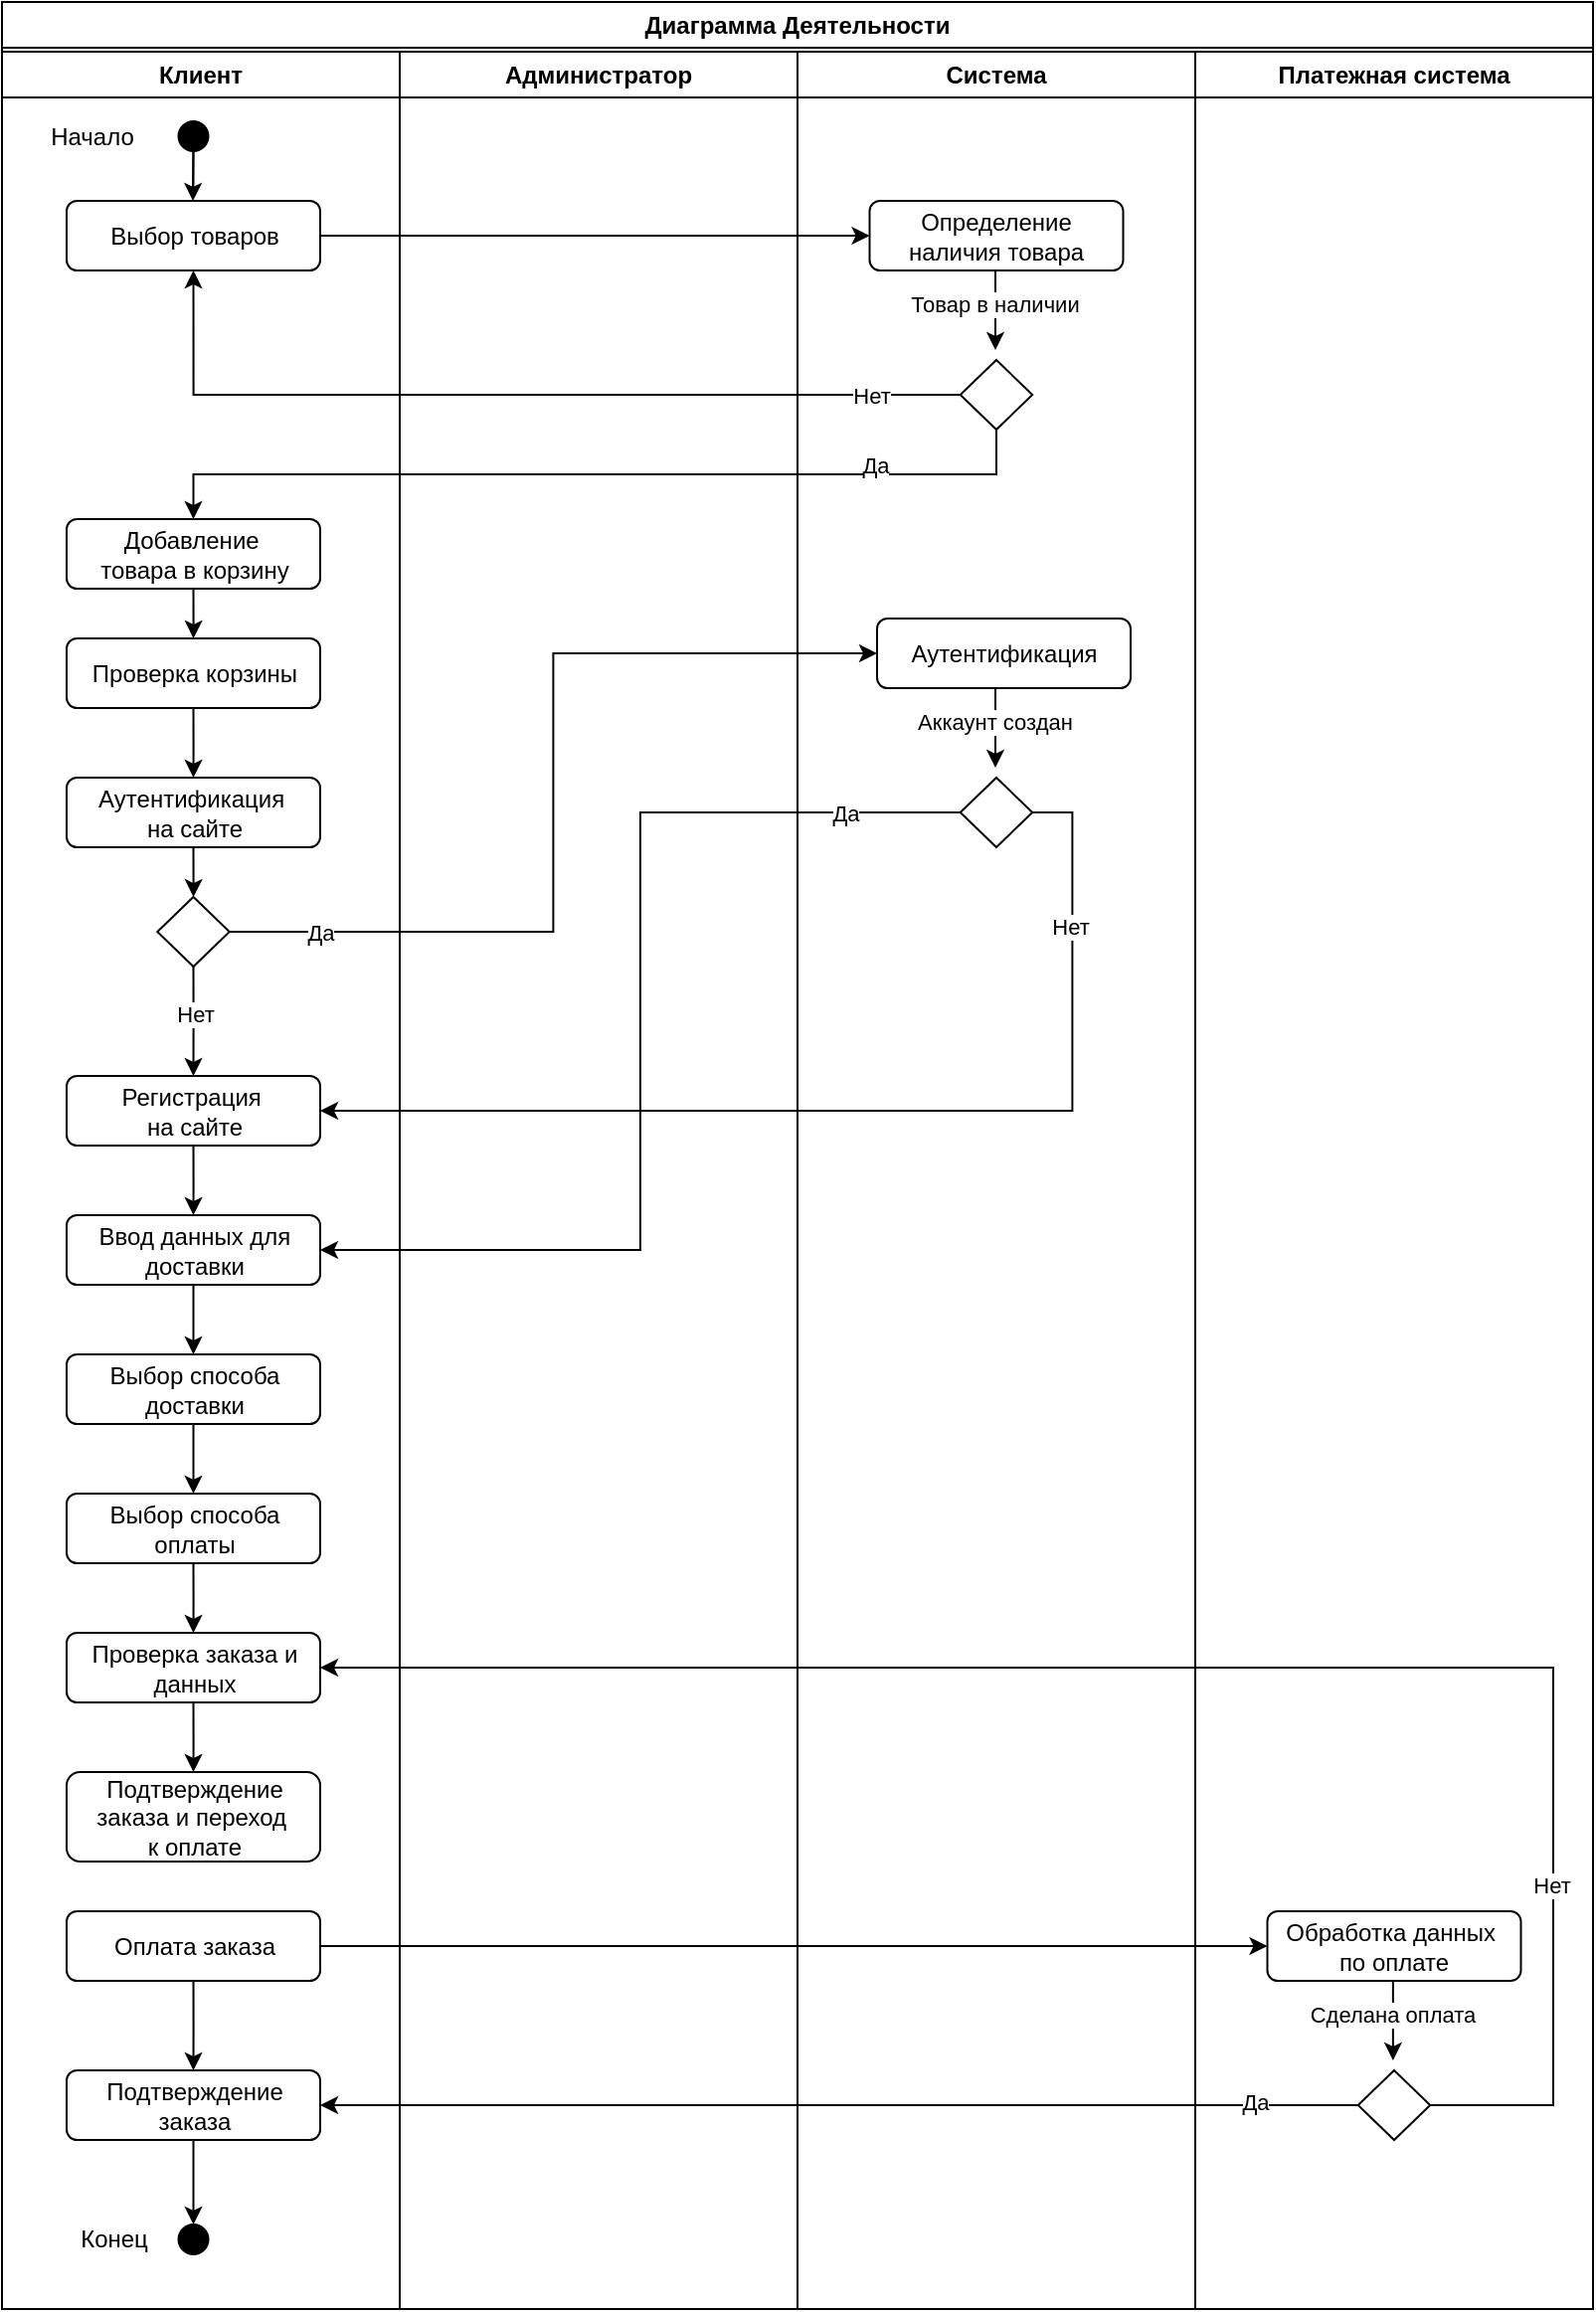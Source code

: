 <mxfile version="24.4.3" type="github">
  <diagram name="Страница — 1" id="kHaLRNe1tpMv3u5q8S8u">
    <mxGraphModel dx="2607" dy="2573" grid="1" gridSize="10" guides="1" tooltips="1" connect="1" arrows="1" fold="1" page="1" pageScale="1" pageWidth="827" pageHeight="1169" math="0" shadow="0">
      <root>
        <mxCell id="0" />
        <mxCell id="1" parent="0" />
        <mxCell id="wFoECBeJ0aFWm-52nH7k-1" value="Диаграмма Деятельности" style="swimlane;whiteSpace=wrap;html=1;" parent="1" vertex="1">
          <mxGeometry y="-10" width="800" height="1160" as="geometry" />
        </mxCell>
        <mxCell id="wFoECBeJ0aFWm-52nH7k-2" value="Клиент" style="swimlane;whiteSpace=wrap;html=1;" parent="wFoECBeJ0aFWm-52nH7k-1" vertex="1">
          <mxGeometry y="25" width="200" height="1135" as="geometry">
            <mxRectangle y="25" width="80" height="30" as="alternateBounds" />
          </mxGeometry>
        </mxCell>
        <mxCell id="wFoECBeJ0aFWm-52nH7k-8" value="Начало" style="text;html=1;align=center;verticalAlign=middle;resizable=0;points=[];autosize=1;strokeColor=none;fillColor=none;" parent="wFoECBeJ0aFWm-52nH7k-2" vertex="1">
          <mxGeometry x="10" y="27.5" width="70" height="30" as="geometry" />
        </mxCell>
        <mxCell id="wFoECBeJ0aFWm-52nH7k-9" value="" style="endArrow=classic;html=1;rounded=0;" parent="wFoECBeJ0aFWm-52nH7k-2" source="wFoECBeJ0aFWm-52nH7k-7" edge="1">
          <mxGeometry width="50" height="50" relative="1" as="geometry">
            <mxPoint x="96.17" y="45" as="sourcePoint" />
            <mxPoint x="96" y="75" as="targetPoint" />
          </mxGeometry>
        </mxCell>
        <mxCell id="wFoECBeJ0aFWm-52nH7k-10" value="Выбор товаров" style="rounded=1;whiteSpace=wrap;html=1;" parent="wFoECBeJ0aFWm-52nH7k-2" vertex="1">
          <mxGeometry x="32.5" y="75" width="127.5" height="35" as="geometry" />
        </mxCell>
        <mxCell id="wFoECBeJ0aFWm-52nH7k-11" value="" style="endArrow=classic;html=1;rounded=0;entryX=0.5;entryY=0;entryDx=0;entryDy=0;" parent="wFoECBeJ0aFWm-52nH7k-2" target="wFoECBeJ0aFWm-52nH7k-7" edge="1">
          <mxGeometry width="50" height="50" relative="1" as="geometry">
            <mxPoint x="96.17" y="70" as="sourcePoint" />
            <mxPoint x="96" y="120" as="targetPoint" />
          </mxGeometry>
        </mxCell>
        <mxCell id="wFoECBeJ0aFWm-52nH7k-7" value="" style="ellipse;whiteSpace=wrap;html=1;aspect=fixed;fillColor=#000000;" parent="wFoECBeJ0aFWm-52nH7k-2" vertex="1">
          <mxGeometry x="88.75" y="35" width="15" height="15" as="geometry" />
        </mxCell>
        <mxCell id="qTEbN5aANxW4-h66Cw0V-4" style="edgeStyle=orthogonalEdgeStyle;rounded=0;orthogonalLoop=1;jettySize=auto;html=1;exitX=0.5;exitY=1;exitDx=0;exitDy=0;" edge="1" parent="wFoECBeJ0aFWm-52nH7k-2" source="wFoECBeJ0aFWm-52nH7k-25" target="qTEbN5aANxW4-h66Cw0V-3">
          <mxGeometry relative="1" as="geometry" />
        </mxCell>
        <mxCell id="wFoECBeJ0aFWm-52nH7k-25" value="Добавление&amp;nbsp;&lt;div&gt;товара&amp;nbsp;&lt;span style=&quot;background-color: initial;&quot;&gt;в корзину&lt;/span&gt;&lt;/div&gt;" style="rounded=1;whiteSpace=wrap;html=1;" parent="wFoECBeJ0aFWm-52nH7k-2" vertex="1">
          <mxGeometry x="32.5" y="235" width="127.5" height="35" as="geometry" />
        </mxCell>
        <mxCell id="qTEbN5aANxW4-h66Cw0V-12" style="edgeStyle=orthogonalEdgeStyle;rounded=0;orthogonalLoop=1;jettySize=auto;html=1;exitX=0.5;exitY=1;exitDx=0;exitDy=0;" edge="1" parent="wFoECBeJ0aFWm-52nH7k-2" source="qTEbN5aANxW4-h66Cw0V-3" target="qTEbN5aANxW4-h66Cw0V-9">
          <mxGeometry relative="1" as="geometry" />
        </mxCell>
        <mxCell id="qTEbN5aANxW4-h66Cw0V-3" value="Проверка корзины" style="rounded=1;whiteSpace=wrap;html=1;" vertex="1" parent="wFoECBeJ0aFWm-52nH7k-2">
          <mxGeometry x="32.5" y="295" width="127.5" height="35" as="geometry" />
        </mxCell>
        <mxCell id="qTEbN5aANxW4-h66Cw0V-23" style="edgeStyle=orthogonalEdgeStyle;rounded=0;orthogonalLoop=1;jettySize=auto;html=1;exitX=0.5;exitY=1;exitDx=0;exitDy=0;" edge="1" parent="wFoECBeJ0aFWm-52nH7k-2" source="qTEbN5aANxW4-h66Cw0V-9" target="qTEbN5aANxW4-h66Cw0V-22">
          <mxGeometry relative="1" as="geometry" />
        </mxCell>
        <mxCell id="qTEbN5aANxW4-h66Cw0V-9" value="Аутентификация&amp;nbsp;&lt;div&gt;на сайте&lt;/div&gt;" style="rounded=1;whiteSpace=wrap;html=1;" vertex="1" parent="wFoECBeJ0aFWm-52nH7k-2">
          <mxGeometry x="32.5" y="365" width="127.5" height="35" as="geometry" />
        </mxCell>
        <mxCell id="qTEbN5aANxW4-h66Cw0V-34" style="edgeStyle=orthogonalEdgeStyle;rounded=0;orthogonalLoop=1;jettySize=auto;html=1;exitX=0.5;exitY=1;exitDx=0;exitDy=0;" edge="1" parent="wFoECBeJ0aFWm-52nH7k-2" source="qTEbN5aANxW4-h66Cw0V-19" target="qTEbN5aANxW4-h66Cw0V-33">
          <mxGeometry relative="1" as="geometry" />
        </mxCell>
        <mxCell id="qTEbN5aANxW4-h66Cw0V-19" value="Регистрация&amp;nbsp;&lt;div&gt;на сайте&lt;/div&gt;" style="rounded=1;whiteSpace=wrap;html=1;" vertex="1" parent="wFoECBeJ0aFWm-52nH7k-2">
          <mxGeometry x="32.51" y="515" width="127.5" height="35" as="geometry" />
        </mxCell>
        <mxCell id="qTEbN5aANxW4-h66Cw0V-24" style="edgeStyle=orthogonalEdgeStyle;rounded=0;orthogonalLoop=1;jettySize=auto;html=1;exitX=0.5;exitY=1;exitDx=0;exitDy=0;" edge="1" parent="wFoECBeJ0aFWm-52nH7k-2" source="qTEbN5aANxW4-h66Cw0V-22" target="qTEbN5aANxW4-h66Cw0V-19">
          <mxGeometry relative="1" as="geometry" />
        </mxCell>
        <mxCell id="qTEbN5aANxW4-h66Cw0V-25" value="Нет" style="edgeLabel;html=1;align=center;verticalAlign=middle;resizable=0;points=[];" vertex="1" connectable="0" parent="qTEbN5aANxW4-h66Cw0V-24">
          <mxGeometry x="-0.127" relative="1" as="geometry">
            <mxPoint as="offset" />
          </mxGeometry>
        </mxCell>
        <mxCell id="qTEbN5aANxW4-h66Cw0V-22" value="" style="rhombus;whiteSpace=wrap;html=1;" vertex="1" parent="wFoECBeJ0aFWm-52nH7k-2">
          <mxGeometry x="78.13" y="425" width="36.25" height="35" as="geometry" />
        </mxCell>
        <mxCell id="qTEbN5aANxW4-h66Cw0V-40" style="edgeStyle=orthogonalEdgeStyle;rounded=0;orthogonalLoop=1;jettySize=auto;html=1;exitX=0.5;exitY=1;exitDx=0;exitDy=0;entryX=0.5;entryY=0;entryDx=0;entryDy=0;" edge="1" parent="wFoECBeJ0aFWm-52nH7k-2" source="qTEbN5aANxW4-h66Cw0V-33" target="qTEbN5aANxW4-h66Cw0V-39">
          <mxGeometry relative="1" as="geometry" />
        </mxCell>
        <mxCell id="qTEbN5aANxW4-h66Cw0V-33" value="Ввод данных для доставки" style="rounded=1;whiteSpace=wrap;html=1;" vertex="1" parent="wFoECBeJ0aFWm-52nH7k-2">
          <mxGeometry x="32.5" y="585" width="127.5" height="35" as="geometry" />
        </mxCell>
        <mxCell id="qTEbN5aANxW4-h66Cw0V-43" style="edgeStyle=orthogonalEdgeStyle;rounded=0;orthogonalLoop=1;jettySize=auto;html=1;exitX=0.5;exitY=1;exitDx=0;exitDy=0;entryX=0.5;entryY=0;entryDx=0;entryDy=0;" edge="1" parent="wFoECBeJ0aFWm-52nH7k-2" source="qTEbN5aANxW4-h66Cw0V-39" target="qTEbN5aANxW4-h66Cw0V-41">
          <mxGeometry relative="1" as="geometry" />
        </mxCell>
        <mxCell id="qTEbN5aANxW4-h66Cw0V-39" value="Выбор способа доставки" style="rounded=1;whiteSpace=wrap;html=1;" vertex="1" parent="wFoECBeJ0aFWm-52nH7k-2">
          <mxGeometry x="32.5" y="655" width="127.5" height="35" as="geometry" />
        </mxCell>
        <mxCell id="qTEbN5aANxW4-h66Cw0V-45" style="edgeStyle=orthogonalEdgeStyle;rounded=0;orthogonalLoop=1;jettySize=auto;html=1;exitX=0.5;exitY=1;exitDx=0;exitDy=0;" edge="1" parent="wFoECBeJ0aFWm-52nH7k-2" source="qTEbN5aANxW4-h66Cw0V-41" target="qTEbN5aANxW4-h66Cw0V-44">
          <mxGeometry relative="1" as="geometry" />
        </mxCell>
        <mxCell id="qTEbN5aANxW4-h66Cw0V-41" value="Выбор способа оплаты" style="rounded=1;whiteSpace=wrap;html=1;" vertex="1" parent="wFoECBeJ0aFWm-52nH7k-2">
          <mxGeometry x="32.5" y="725" width="127.5" height="35" as="geometry" />
        </mxCell>
        <mxCell id="qTEbN5aANxW4-h66Cw0V-47" style="edgeStyle=orthogonalEdgeStyle;rounded=0;orthogonalLoop=1;jettySize=auto;html=1;exitX=0.5;exitY=1;exitDx=0;exitDy=0;" edge="1" parent="wFoECBeJ0aFWm-52nH7k-2" source="qTEbN5aANxW4-h66Cw0V-44" target="qTEbN5aANxW4-h66Cw0V-46">
          <mxGeometry relative="1" as="geometry" />
        </mxCell>
        <mxCell id="qTEbN5aANxW4-h66Cw0V-44" value="Проверка заказа и данных" style="rounded=1;whiteSpace=wrap;html=1;" vertex="1" parent="wFoECBeJ0aFWm-52nH7k-2">
          <mxGeometry x="32.5" y="795" width="127.5" height="35" as="geometry" />
        </mxCell>
        <mxCell id="qTEbN5aANxW4-h66Cw0V-46" value="Подтверждение заказа и&amp;nbsp;&lt;span style=&quot;background-color: initial;&quot;&gt;переход&amp;nbsp;&lt;/span&gt;&lt;div&gt;&lt;span style=&quot;background-color: initial;&quot;&gt;к оплате&lt;/span&gt;&lt;/div&gt;" style="rounded=1;whiteSpace=wrap;html=1;" vertex="1" parent="wFoECBeJ0aFWm-52nH7k-2">
          <mxGeometry x="32.5" y="865" width="127.5" height="45" as="geometry" />
        </mxCell>
        <mxCell id="qTEbN5aANxW4-h66Cw0V-65" style="edgeStyle=orthogonalEdgeStyle;rounded=0;orthogonalLoop=1;jettySize=auto;html=1;exitX=0.5;exitY=1;exitDx=0;exitDy=0;" edge="1" parent="wFoECBeJ0aFWm-52nH7k-2" source="qTEbN5aANxW4-h66Cw0V-48" target="qTEbN5aANxW4-h66Cw0V-55">
          <mxGeometry relative="1" as="geometry" />
        </mxCell>
        <mxCell id="qTEbN5aANxW4-h66Cw0V-48" value="Оплата заказа" style="rounded=1;whiteSpace=wrap;html=1;" vertex="1" parent="wFoECBeJ0aFWm-52nH7k-2">
          <mxGeometry x="32.51" y="935" width="127.5" height="35" as="geometry" />
        </mxCell>
        <mxCell id="qTEbN5aANxW4-h66Cw0V-63" style="edgeStyle=orthogonalEdgeStyle;rounded=0;orthogonalLoop=1;jettySize=auto;html=1;exitX=0.5;exitY=1;exitDx=0;exitDy=0;entryX=0.5;entryY=0;entryDx=0;entryDy=0;" edge="1" parent="wFoECBeJ0aFWm-52nH7k-2" source="qTEbN5aANxW4-h66Cw0V-55" target="qTEbN5aANxW4-h66Cw0V-61">
          <mxGeometry relative="1" as="geometry" />
        </mxCell>
        <mxCell id="qTEbN5aANxW4-h66Cw0V-55" value="Подтверждение заказа" style="rounded=1;whiteSpace=wrap;html=1;" vertex="1" parent="wFoECBeJ0aFWm-52nH7k-2">
          <mxGeometry x="32.5" y="1015" width="127.5" height="35" as="geometry" />
        </mxCell>
        <mxCell id="qTEbN5aANxW4-h66Cw0V-60" value="Конец" style="text;html=1;align=center;verticalAlign=middle;resizable=0;points=[];autosize=1;strokeColor=none;fillColor=none;" vertex="1" parent="wFoECBeJ0aFWm-52nH7k-2">
          <mxGeometry x="25.63" y="1085" width="60" height="30" as="geometry" />
        </mxCell>
        <mxCell id="qTEbN5aANxW4-h66Cw0V-61" value="" style="ellipse;whiteSpace=wrap;html=1;aspect=fixed;fillColor=#000000;" vertex="1" parent="wFoECBeJ0aFWm-52nH7k-2">
          <mxGeometry x="88.76" y="1092.5" width="15" height="15" as="geometry" />
        </mxCell>
        <mxCell id="wFoECBeJ0aFWm-52nH7k-3" value="Администратор" style="swimlane;whiteSpace=wrap;html=1;startSize=23;" parent="wFoECBeJ0aFWm-52nH7k-1" vertex="1">
          <mxGeometry x="200" y="25" width="200" height="1135" as="geometry">
            <mxRectangle x="200" y="25" width="100" height="30" as="alternateBounds" />
          </mxGeometry>
        </mxCell>
        <mxCell id="wFoECBeJ0aFWm-52nH7k-4" value="Система" style="swimlane;whiteSpace=wrap;html=1;startSize=23;" parent="wFoECBeJ0aFWm-52nH7k-1" vertex="1">
          <mxGeometry x="400" y="25" width="200" height="1135" as="geometry" />
        </mxCell>
        <mxCell id="wFoECBeJ0aFWm-52nH7k-14" value="Определение&lt;div&gt;наличия товара&lt;/div&gt;" style="rounded=1;whiteSpace=wrap;html=1;" parent="wFoECBeJ0aFWm-52nH7k-4" vertex="1">
          <mxGeometry x="36.25" y="75" width="127.5" height="35" as="geometry" />
        </mxCell>
        <mxCell id="wFoECBeJ0aFWm-52nH7k-15" value="" style="endArrow=classic;html=1;rounded=0;" parent="wFoECBeJ0aFWm-52nH7k-4" edge="1">
          <mxGeometry width="50" height="50" relative="1" as="geometry">
            <mxPoint x="99.5" y="110" as="sourcePoint" />
            <mxPoint x="99.5" y="150" as="targetPoint" />
          </mxGeometry>
        </mxCell>
        <mxCell id="wFoECBeJ0aFWm-52nH7k-17" value="Товар в наличии" style="edgeLabel;html=1;align=center;verticalAlign=middle;resizable=0;points=[];" parent="wFoECBeJ0aFWm-52nH7k-15" vertex="1" connectable="0">
          <mxGeometry x="-0.18" y="-1" relative="1" as="geometry">
            <mxPoint as="offset" />
          </mxGeometry>
        </mxCell>
        <mxCell id="wFoECBeJ0aFWm-52nH7k-18" value="" style="rhombus;whiteSpace=wrap;html=1;" parent="wFoECBeJ0aFWm-52nH7k-4" vertex="1">
          <mxGeometry x="81.87" y="155" width="36.25" height="35" as="geometry" />
        </mxCell>
        <mxCell id="qTEbN5aANxW4-h66Cw0V-5" value="Аутентификация" style="rounded=1;whiteSpace=wrap;html=1;" vertex="1" parent="wFoECBeJ0aFWm-52nH7k-4">
          <mxGeometry x="40" y="285" width="127.5" height="35" as="geometry" />
        </mxCell>
        <mxCell id="qTEbN5aANxW4-h66Cw0V-29" value="" style="endArrow=classic;html=1;rounded=0;" edge="1" parent="wFoECBeJ0aFWm-52nH7k-4">
          <mxGeometry width="50" height="50" relative="1" as="geometry">
            <mxPoint x="99.5" y="320" as="sourcePoint" />
            <mxPoint x="99.5" y="360" as="targetPoint" />
          </mxGeometry>
        </mxCell>
        <mxCell id="qTEbN5aANxW4-h66Cw0V-30" value="Аккаунт создан" style="edgeLabel;html=1;align=center;verticalAlign=middle;resizable=0;points=[];" vertex="1" connectable="0" parent="qTEbN5aANxW4-h66Cw0V-29">
          <mxGeometry x="-0.18" y="-1" relative="1" as="geometry">
            <mxPoint as="offset" />
          </mxGeometry>
        </mxCell>
        <mxCell id="qTEbN5aANxW4-h66Cw0V-31" value="" style="rhombus;whiteSpace=wrap;html=1;" vertex="1" parent="wFoECBeJ0aFWm-52nH7k-4">
          <mxGeometry x="81.87" y="365" width="36.25" height="35" as="geometry" />
        </mxCell>
        <mxCell id="wFoECBeJ0aFWm-52nH7k-5" value="Платежная система" style="swimlane;whiteSpace=wrap;html=1;" parent="wFoECBeJ0aFWm-52nH7k-1" vertex="1">
          <mxGeometry x="600" y="25" width="200" height="1135" as="geometry" />
        </mxCell>
        <mxCell id="qTEbN5aANxW4-h66Cw0V-49" value="Обработка данных&amp;nbsp;&lt;div&gt;по оплате&lt;/div&gt;" style="rounded=1;whiteSpace=wrap;html=1;" vertex="1" parent="wFoECBeJ0aFWm-52nH7k-5">
          <mxGeometry x="36.25" y="935" width="127.5" height="35" as="geometry" />
        </mxCell>
        <mxCell id="qTEbN5aANxW4-h66Cw0V-51" value="" style="rhombus;whiteSpace=wrap;html=1;" vertex="1" parent="wFoECBeJ0aFWm-52nH7k-5">
          <mxGeometry x="81.88" y="1015" width="36.25" height="35" as="geometry" />
        </mxCell>
        <mxCell id="qTEbN5aANxW4-h66Cw0V-52" value="" style="endArrow=classic;html=1;rounded=0;" edge="1" parent="wFoECBeJ0aFWm-52nH7k-5">
          <mxGeometry width="50" height="50" relative="1" as="geometry">
            <mxPoint x="99.44" y="970" as="sourcePoint" />
            <mxPoint x="99.44" y="1010" as="targetPoint" />
          </mxGeometry>
        </mxCell>
        <mxCell id="qTEbN5aANxW4-h66Cw0V-53" value="Сделана оплата" style="edgeLabel;html=1;align=center;verticalAlign=middle;resizable=0;points=[];" vertex="1" connectable="0" parent="qTEbN5aANxW4-h66Cw0V-52">
          <mxGeometry x="-0.18" y="-1" relative="1" as="geometry">
            <mxPoint as="offset" />
          </mxGeometry>
        </mxCell>
        <mxCell id="wFoECBeJ0aFWm-52nH7k-12" value="" style="endArrow=classic;html=1;rounded=0;exitX=1;exitY=0.5;exitDx=0;exitDy=0;entryX=0;entryY=0.5;entryDx=0;entryDy=0;" parent="wFoECBeJ0aFWm-52nH7k-1" source="wFoECBeJ0aFWm-52nH7k-10" edge="1" target="wFoECBeJ0aFWm-52nH7k-14">
          <mxGeometry width="50" height="50" relative="1" as="geometry">
            <mxPoint x="190" y="117.36" as="sourcePoint" />
            <mxPoint x="230" y="117" as="targetPoint" />
          </mxGeometry>
        </mxCell>
        <mxCell id="wFoECBeJ0aFWm-52nH7k-60" style="edgeStyle=orthogonalEdgeStyle;rounded=0;orthogonalLoop=1;jettySize=auto;html=1;exitX=0;exitY=0.5;exitDx=0;exitDy=0;entryX=0.5;entryY=1;entryDx=0;entryDy=0;" parent="wFoECBeJ0aFWm-52nH7k-1" source="wFoECBeJ0aFWm-52nH7k-18" target="wFoECBeJ0aFWm-52nH7k-10" edge="1">
          <mxGeometry relative="1" as="geometry">
            <Array as="points">
              <mxPoint x="96" y="198" />
            </Array>
            <mxPoint x="20" y="198" as="targetPoint" />
          </mxGeometry>
        </mxCell>
        <mxCell id="wFoECBeJ0aFWm-52nH7k-61" value="Нет" style="edgeLabel;html=1;align=center;verticalAlign=middle;resizable=0;points=[];" parent="wFoECBeJ0aFWm-52nH7k-60" vertex="1" connectable="0">
          <mxGeometry x="-0.341" y="-2" relative="1" as="geometry">
            <mxPoint x="102" y="2" as="offset" />
          </mxGeometry>
        </mxCell>
        <mxCell id="wFoECBeJ0aFWm-52nH7k-21" style="edgeStyle=orthogonalEdgeStyle;rounded=0;orthogonalLoop=1;jettySize=auto;html=1;exitX=0.5;exitY=1;exitDx=0;exitDy=0;" parent="wFoECBeJ0aFWm-52nH7k-1" source="wFoECBeJ0aFWm-52nH7k-18" target="wFoECBeJ0aFWm-52nH7k-25" edge="1">
          <mxGeometry relative="1" as="geometry">
            <mxPoint x="294" y="250" as="targetPoint" />
          </mxGeometry>
        </mxCell>
        <mxCell id="wFoECBeJ0aFWm-52nH7k-22" value="Да" style="edgeLabel;html=1;align=center;verticalAlign=middle;resizable=0;points=[];" parent="wFoECBeJ0aFWm-52nH7k-21" vertex="1" connectable="0">
          <mxGeometry x="-0.23" y="-2" relative="1" as="geometry">
            <mxPoint x="89" y="-3" as="offset" />
          </mxGeometry>
        </mxCell>
        <mxCell id="qTEbN5aANxW4-h66Cw0V-14" style="edgeStyle=orthogonalEdgeStyle;rounded=0;orthogonalLoop=1;jettySize=auto;html=1;exitX=1;exitY=0.5;exitDx=0;exitDy=0;entryX=0;entryY=0.5;entryDx=0;entryDy=0;" edge="1" parent="wFoECBeJ0aFWm-52nH7k-1" source="qTEbN5aANxW4-h66Cw0V-22" target="qTEbN5aANxW4-h66Cw0V-5">
          <mxGeometry relative="1" as="geometry" />
        </mxCell>
        <mxCell id="qTEbN5aANxW4-h66Cw0V-27" value="Да" style="edgeLabel;html=1;align=center;verticalAlign=middle;resizable=0;points=[];" vertex="1" connectable="0" parent="qTEbN5aANxW4-h66Cw0V-14">
          <mxGeometry x="-0.8" y="1" relative="1" as="geometry">
            <mxPoint x="-1" y="1" as="offset" />
          </mxGeometry>
        </mxCell>
        <mxCell id="qTEbN5aANxW4-h66Cw0V-35" style="edgeStyle=orthogonalEdgeStyle;rounded=0;orthogonalLoop=1;jettySize=auto;html=1;exitX=0;exitY=0.5;exitDx=0;exitDy=0;entryX=1;entryY=0.5;entryDx=0;entryDy=0;" edge="1" parent="wFoECBeJ0aFWm-52nH7k-1" source="qTEbN5aANxW4-h66Cw0V-31" target="qTEbN5aANxW4-h66Cw0V-33">
          <mxGeometry relative="1" as="geometry" />
        </mxCell>
        <mxCell id="qTEbN5aANxW4-h66Cw0V-36" value="Да" style="edgeLabel;html=1;align=center;verticalAlign=middle;resizable=0;points=[];" vertex="1" connectable="0" parent="qTEbN5aANxW4-h66Cw0V-35">
          <mxGeometry x="-0.786" relative="1" as="geometry">
            <mxPoint as="offset" />
          </mxGeometry>
        </mxCell>
        <mxCell id="qTEbN5aANxW4-h66Cw0V-37" style="edgeStyle=orthogonalEdgeStyle;rounded=0;orthogonalLoop=1;jettySize=auto;html=1;exitX=1;exitY=0.5;exitDx=0;exitDy=0;entryX=1;entryY=0.5;entryDx=0;entryDy=0;" edge="1" parent="wFoECBeJ0aFWm-52nH7k-1" source="qTEbN5aANxW4-h66Cw0V-31" target="qTEbN5aANxW4-h66Cw0V-19">
          <mxGeometry relative="1" as="geometry" />
        </mxCell>
        <mxCell id="qTEbN5aANxW4-h66Cw0V-38" value="Нет" style="edgeLabel;html=1;align=center;verticalAlign=middle;resizable=0;points=[];" vertex="1" connectable="0" parent="qTEbN5aANxW4-h66Cw0V-37">
          <mxGeometry x="-0.717" y="-1" relative="1" as="geometry">
            <mxPoint as="offset" />
          </mxGeometry>
        </mxCell>
        <mxCell id="qTEbN5aANxW4-h66Cw0V-50" style="edgeStyle=orthogonalEdgeStyle;rounded=0;orthogonalLoop=1;jettySize=auto;html=1;exitX=1;exitY=0.5;exitDx=0;exitDy=0;" edge="1" parent="wFoECBeJ0aFWm-52nH7k-1" source="qTEbN5aANxW4-h66Cw0V-48" target="qTEbN5aANxW4-h66Cw0V-49">
          <mxGeometry relative="1" as="geometry" />
        </mxCell>
        <mxCell id="qTEbN5aANxW4-h66Cw0V-56" style="edgeStyle=orthogonalEdgeStyle;rounded=0;orthogonalLoop=1;jettySize=auto;html=1;exitX=0;exitY=0.5;exitDx=0;exitDy=0;" edge="1" parent="wFoECBeJ0aFWm-52nH7k-1" source="qTEbN5aANxW4-h66Cw0V-51" target="qTEbN5aANxW4-h66Cw0V-55">
          <mxGeometry relative="1" as="geometry" />
        </mxCell>
        <mxCell id="qTEbN5aANxW4-h66Cw0V-57" value="Да" style="edgeLabel;html=1;align=center;verticalAlign=middle;resizable=0;points=[];" vertex="1" connectable="0" parent="qTEbN5aANxW4-h66Cw0V-56">
          <mxGeometry x="-0.801" y="-2" relative="1" as="geometry">
            <mxPoint as="offset" />
          </mxGeometry>
        </mxCell>
        <mxCell id="qTEbN5aANxW4-h66Cw0V-58" style="edgeStyle=orthogonalEdgeStyle;rounded=0;orthogonalLoop=1;jettySize=auto;html=1;exitX=1;exitY=0.5;exitDx=0;exitDy=0;entryX=1;entryY=0.5;entryDx=0;entryDy=0;" edge="1" parent="wFoECBeJ0aFWm-52nH7k-1" source="qTEbN5aANxW4-h66Cw0V-51" target="qTEbN5aANxW4-h66Cw0V-44">
          <mxGeometry relative="1" as="geometry">
            <Array as="points">
              <mxPoint x="780" y="1058" />
              <mxPoint x="780" y="838" />
            </Array>
          </mxGeometry>
        </mxCell>
        <mxCell id="qTEbN5aANxW4-h66Cw0V-59" value="Нет" style="edgeLabel;html=1;align=center;verticalAlign=middle;resizable=0;points=[];" vertex="1" connectable="0" parent="qTEbN5aANxW4-h66Cw0V-58">
          <mxGeometry x="-0.616" y="1" relative="1" as="geometry">
            <mxPoint as="offset" />
          </mxGeometry>
        </mxCell>
      </root>
    </mxGraphModel>
  </diagram>
</mxfile>
